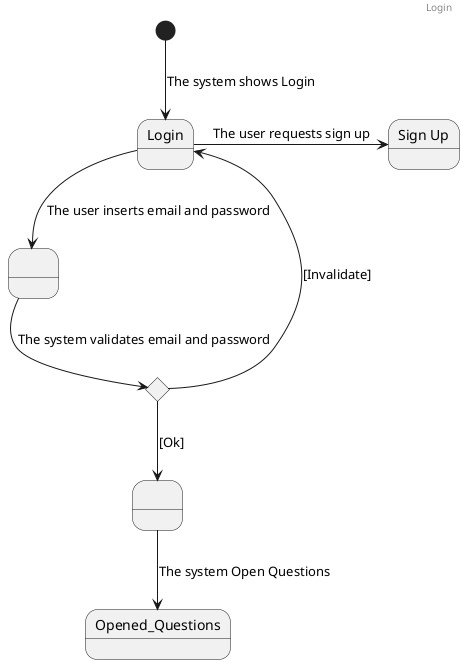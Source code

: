 @startuml

header Login

state " " as s1
state " " as s2
state "Sign Up" as SignUp
state "Decision" as Decision <<choice>>

[*] --> Login : The system shows Login

Login -down-> s1 : The user inserts email and password
Login -right-> SignUp: The user requests sign up
s1 -down-> Decision : The system validates email and password

Decision --> s2 : [Ok]
Decision --> Login : [Invalidate]

s2 --> Opened_Questions : The system Open Questions

@enduml